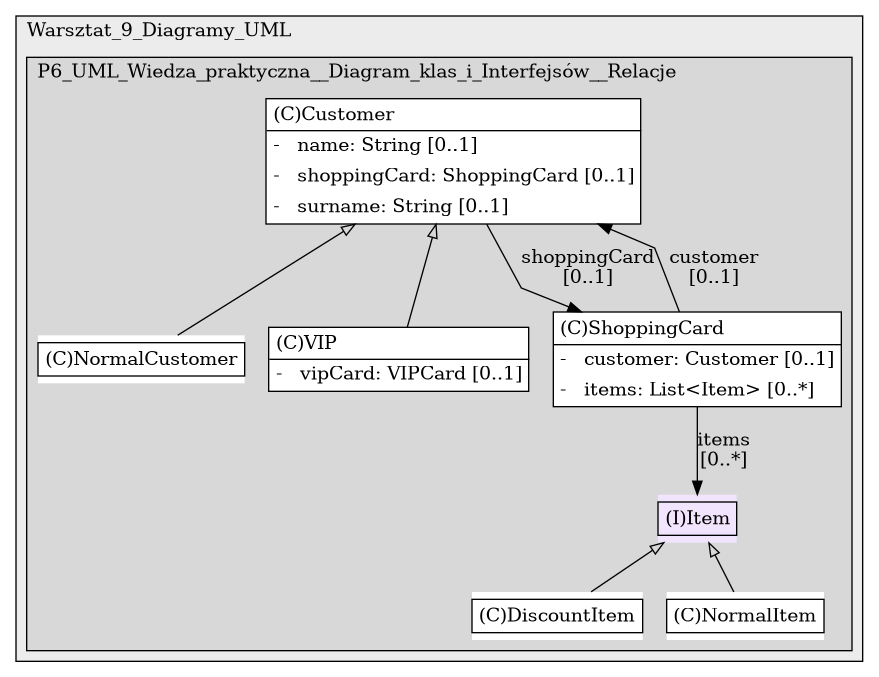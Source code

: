 @startuml

/' diagram meta data start
config=StructureConfiguration;
{
  "projectClassification": {
    "searchMode": "OpenProject", // OpenProject, AllProjects
    "includedProjects": "",
    "pathEndKeywords": "*.impl",
    "isClientPath": "",
    "isClientName": "",
    "isTestPath": "",
    "isTestName": "",
    "isMappingPath": "",
    "isMappingName": "",
    "isDataAccessPath": "",
    "isDataAccessName": "",
    "isDataStructurePath": "",
    "isDataStructureName": "",
    "isInterfaceStructuresPath": "",
    "isInterfaceStructuresName": "",
    "isEntryPointPath": "",
    "isEntryPointName": "",
    "treatFinalFieldsAsMandatory": false
  },
  "graphRestriction": {
    "classPackageExcludeFilter": "",
    "classPackageIncludeFilter": "",
    "classNameExcludeFilter": "",
    "classNameIncludeFilter": "",
    "methodNameExcludeFilter": "",
    "methodNameIncludeFilter": "",
    "removeByInheritance": "", // inheritance/annotation based filtering is done in a second step
    "removeByAnnotation": "",
    "removeByClassPackage": "", // cleanup the graph after inheritance/annotation based filtering is done
    "removeByClassName": "",
    "cutMappings": false,
    "cutEnum": true,
    "cutTests": true,
    "cutClient": true,
    "cutDataAccess": false,
    "cutInterfaceStructures": false,
    "cutDataStructures": false,
    "cutGetterAndSetter": true,
    "cutConstructors": true
  },
  "graphTraversal": {
    "forwardDepth": 6,
    "backwardDepth": 6,
    "classPackageExcludeFilter": "",
    "classPackageIncludeFilter": "",
    "classNameExcludeFilter": "",
    "classNameIncludeFilter": "",
    "methodNameExcludeFilter": "",
    "methodNameIncludeFilter": "",
    "hideMappings": false,
    "hideDataStructures": false,
    "hidePrivateMethods": true,
    "hideInterfaceCalls": true, // indirection: implementation -> interface (is hidden) -> implementation
    "onlyShowApplicationEntryPoints": false, // root node is included
    "useMethodCallsForStructureDiagram": "ForwardOnly" // ForwardOnly, BothDirections, No
  },
  "details": {
    "aggregation": "GroupByClass", // ByClass, GroupByClass, None
    "showClassGenericTypes": true,
    "showMethods": true,
    "showMethodParameterNames": true,
    "showMethodParameterTypes": true,
    "showMethodReturnType": true,
    "showPackageLevels": 2,
    "showDetailedClassStructure": true
  },
  "rootClass": "WARSZTATY.Warsztat_9_Diagramy_UML.P6_UML_Wiedza_praktyczna__Diagram_klas_i_Interfejsów__Relacje.nextDiagram.Item",
  "extensionCallbackMethod": "" // qualified.class.name#methodName - signature: public static String method(String)
}
diagram meta data end '/



digraph g {
    rankdir="TB"
    splines=polyline
    

'nodes 
subgraph cluster_1027202664 { 
   	label=Warsztat_9_Diagramy_UML
	labeljust=l
	fillcolor="#ececec"
	style=filled
   
   subgraph cluster_53111168 { 
   	label="P6_UML_Wiedza_praktyczna__Diagram_klas_i_Interfejsów__Relacje"
	labeljust=l
	fillcolor="#d8d8d8"
	style=filled
   
   Customer505738843[
	label=<<TABLE BORDER="1" CELLBORDER="0" CELLPADDING="4" CELLSPACING="0">
<TR><TD ALIGN="LEFT" >(C)Customer</TD></TR>
<HR/>
<TR><TD ALIGN="LEFT" >-   name: String [0..1]</TD></TR>
<TR><TD ALIGN="LEFT" >-   shoppingCard: ShoppingCard [0..1]</TD></TR>
<TR><TD ALIGN="LEFT" >-   surname: String [0..1]</TD></TR>
</TABLE>>
	style=filled
	margin=0
	shape=plaintext
	fillcolor="#FFFFFF"
];

DiscountItem505738843[
	label=<<TABLE BORDER="1" CELLBORDER="0" CELLPADDING="4" CELLSPACING="0">
<TR><TD ALIGN="LEFT" >(C)DiscountItem</TD></TR>
</TABLE>>
	style=filled
	margin=0
	shape=plaintext
	fillcolor="#FFFFFF"
];

Item505738843[
	label=<<TABLE BORDER="1" CELLBORDER="0" CELLPADDING="4" CELLSPACING="0">
<TR><TD ALIGN="LEFT" >(I)Item</TD></TR>
</TABLE>>
	style=filled
	margin=0
	shape=plaintext
	fillcolor="#F1E5FD"
];

NormalCustomer505738843[
	label=<<TABLE BORDER="1" CELLBORDER="0" CELLPADDING="4" CELLSPACING="0">
<TR><TD ALIGN="LEFT" >(C)NormalCustomer</TD></TR>
</TABLE>>
	style=filled
	margin=0
	shape=plaintext
	fillcolor="#FFFFFF"
];

NormalItem505738843[
	label=<<TABLE BORDER="1" CELLBORDER="0" CELLPADDING="4" CELLSPACING="0">
<TR><TD ALIGN="LEFT" >(C)NormalItem</TD></TR>
</TABLE>>
	style=filled
	margin=0
	shape=plaintext
	fillcolor="#FFFFFF"
];

ShoppingCard505738843[
	label=<<TABLE BORDER="1" CELLBORDER="0" CELLPADDING="4" CELLSPACING="0">
<TR><TD ALIGN="LEFT" >(C)ShoppingCard</TD></TR>
<HR/>
<TR><TD ALIGN="LEFT" >-   customer: Customer [0..1]</TD></TR>
<TR><TD ALIGN="LEFT" >-   items: List&lt;Item&gt; [0..*]</TD></TR>
</TABLE>>
	style=filled
	margin=0
	shape=plaintext
	fillcolor="#FFFFFF"
];

VIP505738843[
	label=<<TABLE BORDER="1" CELLBORDER="0" CELLPADDING="4" CELLSPACING="0">
<TR><TD ALIGN="LEFT" >(C)VIP</TD></TR>
<HR/>
<TR><TD ALIGN="LEFT" >-   vipCard: VIPCard [0..1]</TD></TR>
</TABLE>>
	style=filled
	margin=0
	shape=plaintext
	fillcolor="#FFFFFF"
];
} 
} 

'edges    
Customer505738843 -> NormalCustomer505738843[arrowhead=none, arrowtail=empty, dir=both];
Customer505738843 -> ShoppingCard505738843[label="shoppingCard
[0..1]"];
Customer505738843 -> VIP505738843[arrowhead=none, arrowtail=empty, dir=both];
Item505738843 -> DiscountItem505738843[arrowhead=none, arrowtail=empty, dir=both];
Item505738843 -> NormalItem505738843[arrowhead=none, arrowtail=empty, dir=both];
ShoppingCard505738843 -> Customer505738843[label="customer
[0..1]"];
ShoppingCard505738843 -> Item505738843[label="items
[0..*]"];
    
}
@enduml